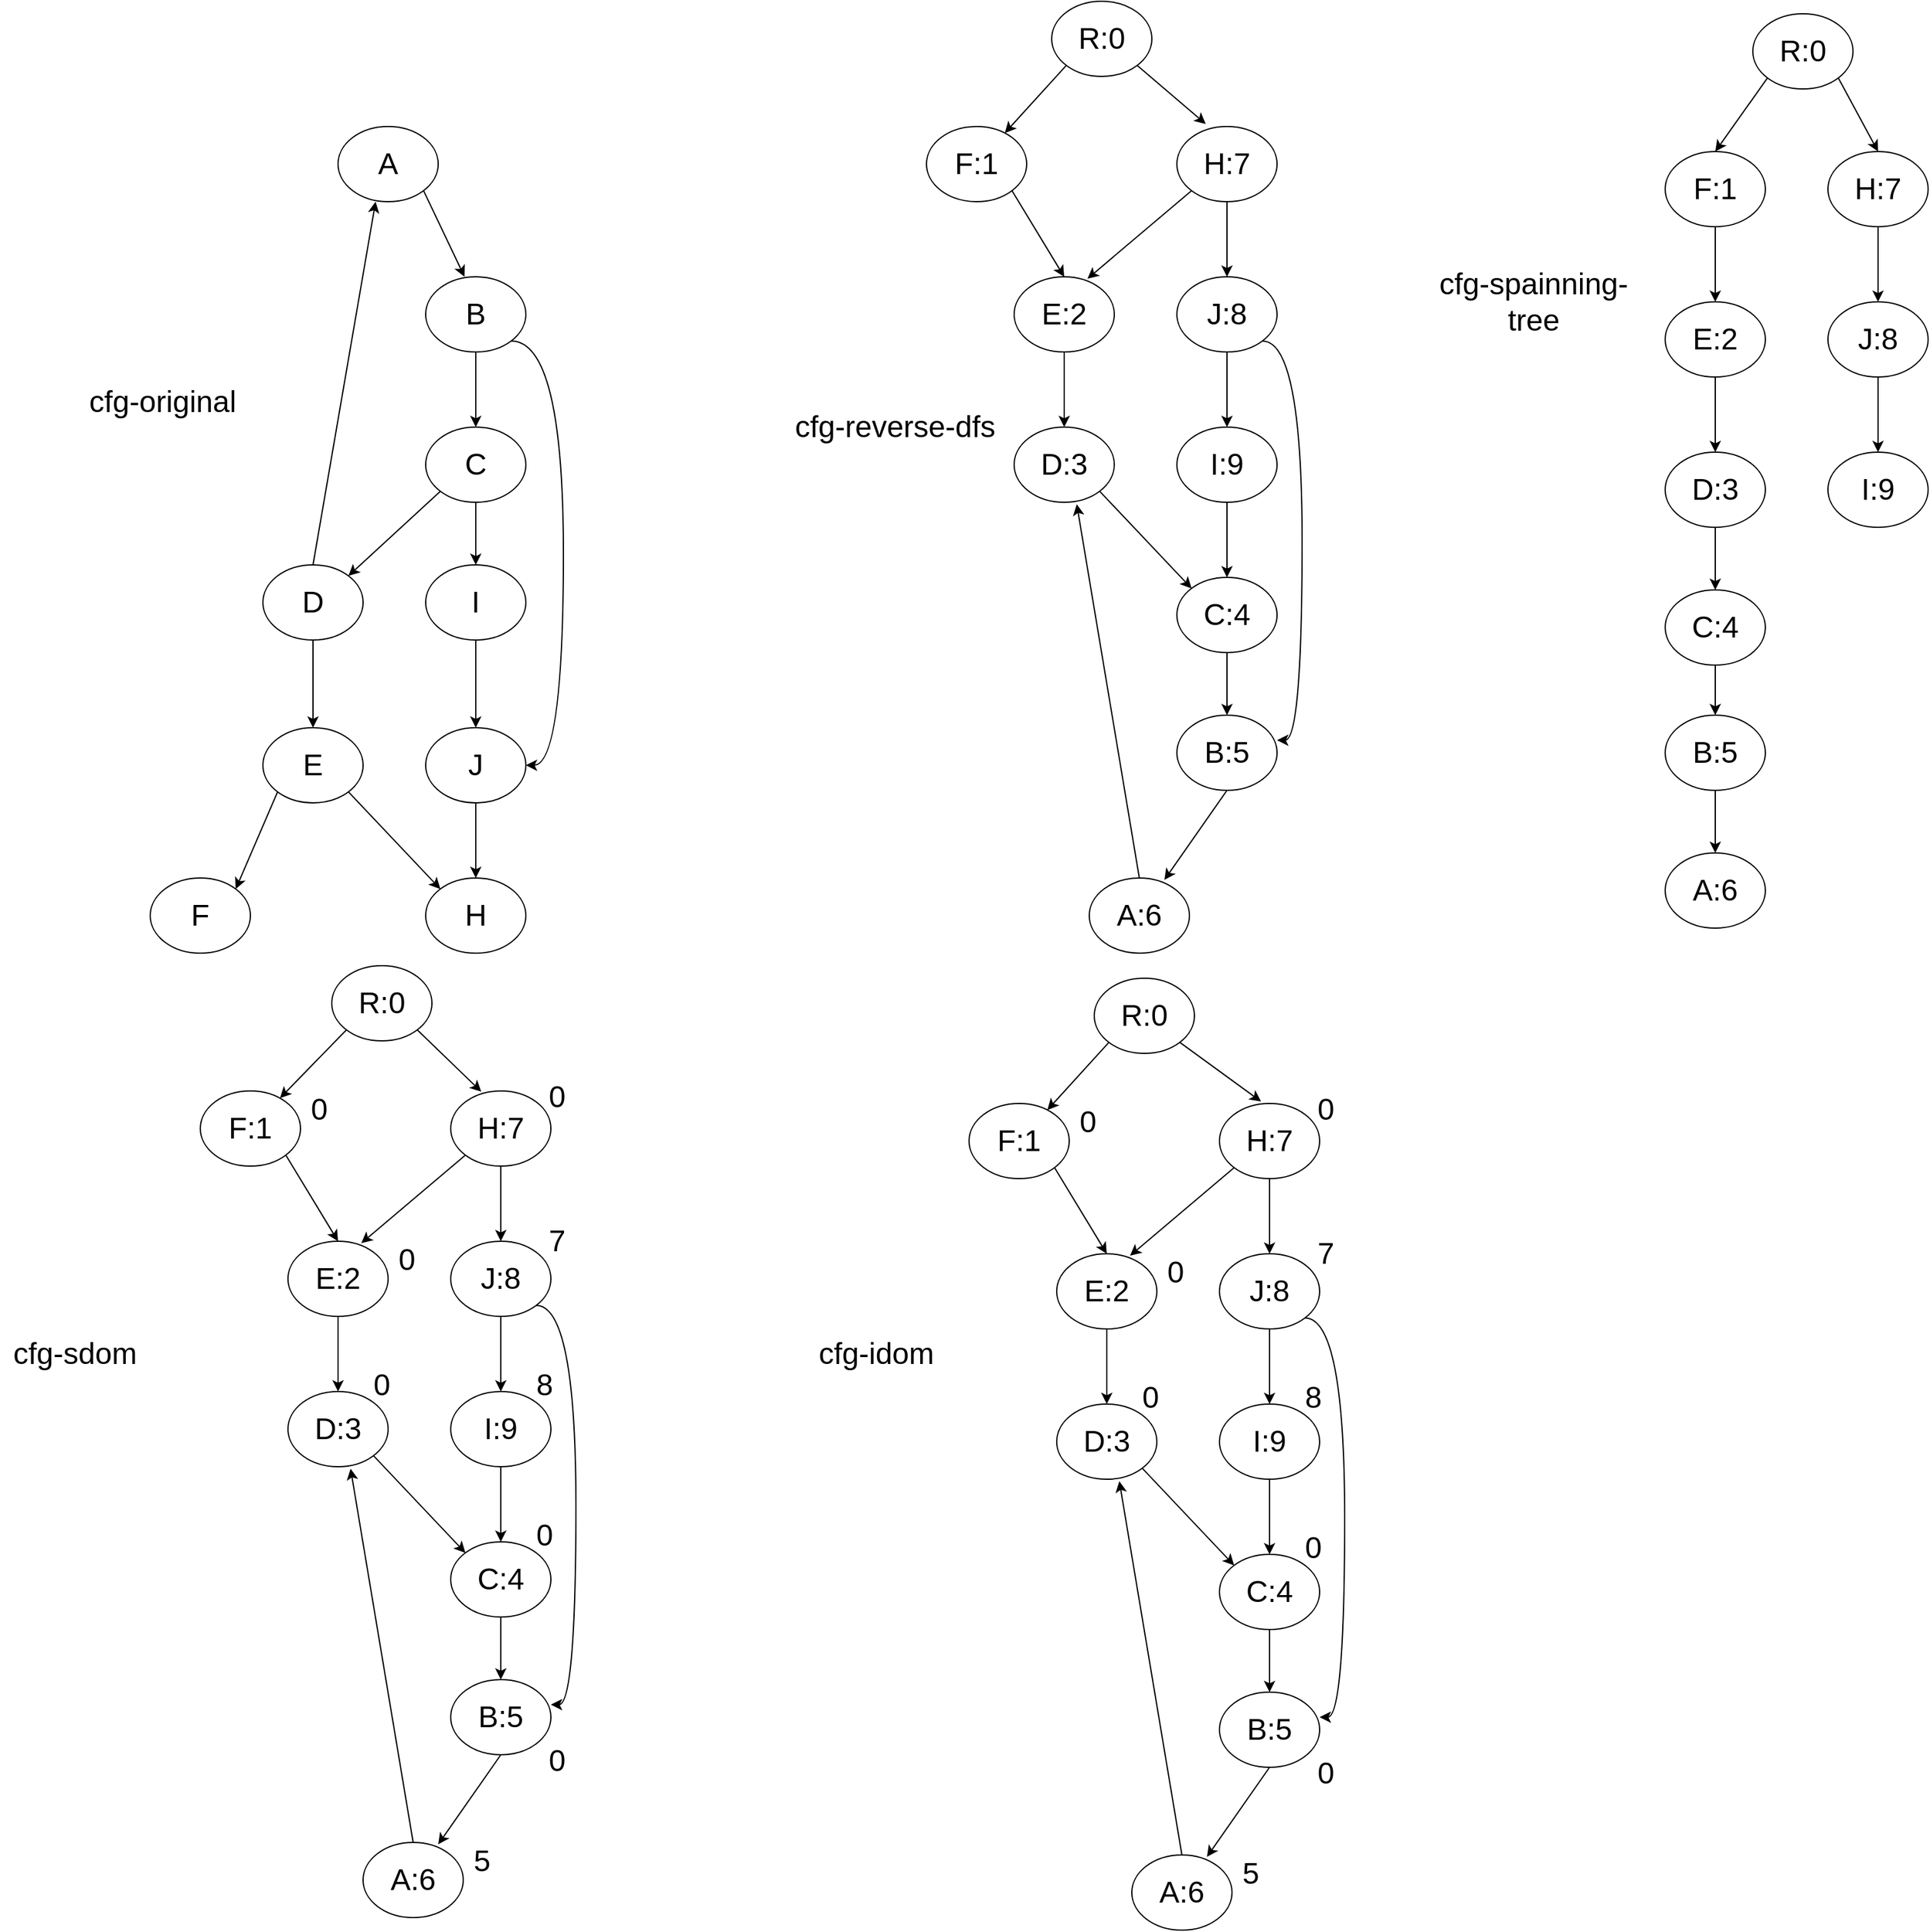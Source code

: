 <mxfile version="22.0.6" type="github">
  <diagram id="C5RBs43oDa-KdzZeNtuy" name="Page-1">
    <mxGraphModel dx="2411" dy="2081" grid="1" gridSize="10" guides="1" tooltips="1" connect="1" arrows="1" fold="1" page="1" pageScale="1" pageWidth="827" pageHeight="1169" math="0" shadow="0">
      <root>
        <mxCell id="WIyWlLk6GJQsqaUBKTNV-0" />
        <mxCell id="WIyWlLk6GJQsqaUBKTNV-1" parent="WIyWlLk6GJQsqaUBKTNV-0" />
        <mxCell id="FH31mO6eBLQgAafDQbDE-0" value="&lt;font style=&quot;font-size: 24px;&quot;&gt;A&lt;/font&gt;" style="ellipse;whiteSpace=wrap;html=1;" parent="WIyWlLk6GJQsqaUBKTNV-1" vertex="1">
          <mxGeometry x="-240" y="90" width="80" height="60" as="geometry" />
        </mxCell>
        <mxCell id="FH31mO6eBLQgAafDQbDE-1" value="&lt;font style=&quot;font-size: 24px;&quot;&gt;F&lt;/font&gt;" style="ellipse;whiteSpace=wrap;html=1;" parent="WIyWlLk6GJQsqaUBKTNV-1" vertex="1">
          <mxGeometry x="-390" y="690" width="80" height="60" as="geometry" />
        </mxCell>
        <mxCell id="FH31mO6eBLQgAafDQbDE-2" value="&lt;font style=&quot;font-size: 24px;&quot;&gt;H&lt;/font&gt;" style="ellipse;whiteSpace=wrap;html=1;" parent="WIyWlLk6GJQsqaUBKTNV-1" vertex="1">
          <mxGeometry x="-170" y="690" width="80" height="60" as="geometry" />
        </mxCell>
        <mxCell id="FH31mO6eBLQgAafDQbDE-15" value="" style="edgeStyle=none;rounded=0;orthogonalLoop=1;jettySize=auto;html=1;" parent="WIyWlLk6GJQsqaUBKTNV-1" source="FH31mO6eBLQgAafDQbDE-4" target="FH31mO6eBLQgAafDQbDE-2" edge="1">
          <mxGeometry relative="1" as="geometry" />
        </mxCell>
        <mxCell id="FH31mO6eBLQgAafDQbDE-4" value="&lt;font style=&quot;font-size: 24px;&quot;&gt;J&lt;/font&gt;" style="ellipse;whiteSpace=wrap;html=1;" parent="WIyWlLk6GJQsqaUBKTNV-1" vertex="1">
          <mxGeometry x="-170" y="570" width="80" height="60" as="geometry" />
        </mxCell>
        <mxCell id="FH31mO6eBLQgAafDQbDE-19" style="edgeStyle=none;rounded=0;orthogonalLoop=1;jettySize=auto;html=1;exitX=0;exitY=1;exitDx=0;exitDy=0;entryX=1;entryY=0;entryDx=0;entryDy=0;" parent="WIyWlLk6GJQsqaUBKTNV-1" source="FH31mO6eBLQgAafDQbDE-5" target="FH31mO6eBLQgAafDQbDE-1" edge="1">
          <mxGeometry relative="1" as="geometry" />
        </mxCell>
        <mxCell id="FH31mO6eBLQgAafDQbDE-20" style="edgeStyle=none;rounded=0;orthogonalLoop=1;jettySize=auto;html=1;exitX=1;exitY=1;exitDx=0;exitDy=0;entryX=0;entryY=0;entryDx=0;entryDy=0;" parent="WIyWlLk6GJQsqaUBKTNV-1" source="FH31mO6eBLQgAafDQbDE-5" target="FH31mO6eBLQgAafDQbDE-2" edge="1">
          <mxGeometry relative="1" as="geometry" />
        </mxCell>
        <mxCell id="FH31mO6eBLQgAafDQbDE-5" value="&lt;font style=&quot;font-size: 24px;&quot;&gt;E&lt;/font&gt;" style="ellipse;whiteSpace=wrap;html=1;" parent="WIyWlLk6GJQsqaUBKTNV-1" vertex="1">
          <mxGeometry x="-300" y="570" width="80" height="60" as="geometry" />
        </mxCell>
        <mxCell id="FH31mO6eBLQgAafDQbDE-14" value="" style="edgeStyle=none;rounded=0;orthogonalLoop=1;jettySize=auto;html=1;" parent="WIyWlLk6GJQsqaUBKTNV-1" source="FH31mO6eBLQgAafDQbDE-6" target="FH31mO6eBLQgAafDQbDE-4" edge="1">
          <mxGeometry relative="1" as="geometry" />
        </mxCell>
        <mxCell id="FH31mO6eBLQgAafDQbDE-6" value="&lt;font style=&quot;font-size: 24px;&quot;&gt;I&lt;/font&gt;" style="ellipse;whiteSpace=wrap;html=1;" parent="WIyWlLk6GJQsqaUBKTNV-1" vertex="1">
          <mxGeometry x="-170" y="440" width="80" height="60" as="geometry" />
        </mxCell>
        <mxCell id="FH31mO6eBLQgAafDQbDE-17" value="" style="edgeStyle=none;rounded=0;orthogonalLoop=1;jettySize=auto;html=1;" parent="WIyWlLk6GJQsqaUBKTNV-1" source="FH31mO6eBLQgAafDQbDE-7" target="FH31mO6eBLQgAafDQbDE-5" edge="1">
          <mxGeometry relative="1" as="geometry" />
        </mxCell>
        <mxCell id="FH31mO6eBLQgAafDQbDE-7" value="&lt;span style=&quot;font-size: 24px;&quot;&gt;D&lt;/span&gt;" style="ellipse;whiteSpace=wrap;html=1;" parent="WIyWlLk6GJQsqaUBKTNV-1" vertex="1">
          <mxGeometry x="-300" y="440" width="80" height="60" as="geometry" />
        </mxCell>
        <mxCell id="FH31mO6eBLQgAafDQbDE-13" value="" style="edgeStyle=none;rounded=0;orthogonalLoop=1;jettySize=auto;html=1;" parent="WIyWlLk6GJQsqaUBKTNV-1" source="FH31mO6eBLQgAafDQbDE-8" target="FH31mO6eBLQgAafDQbDE-6" edge="1">
          <mxGeometry relative="1" as="geometry" />
        </mxCell>
        <mxCell id="FH31mO6eBLQgAafDQbDE-16" style="edgeStyle=none;rounded=0;orthogonalLoop=1;jettySize=auto;html=1;exitX=0;exitY=1;exitDx=0;exitDy=0;entryX=1;entryY=0;entryDx=0;entryDy=0;" parent="WIyWlLk6GJQsqaUBKTNV-1" source="FH31mO6eBLQgAafDQbDE-8" target="FH31mO6eBLQgAafDQbDE-7" edge="1">
          <mxGeometry relative="1" as="geometry" />
        </mxCell>
        <mxCell id="FH31mO6eBLQgAafDQbDE-8" value="&lt;font style=&quot;font-size: 24px;&quot;&gt;C&lt;/font&gt;" style="ellipse;whiteSpace=wrap;html=1;" parent="WIyWlLk6GJQsqaUBKTNV-1" vertex="1">
          <mxGeometry x="-170" y="330" width="80" height="60" as="geometry" />
        </mxCell>
        <mxCell id="FH31mO6eBLQgAafDQbDE-12" value="" style="edgeStyle=none;rounded=0;orthogonalLoop=1;jettySize=auto;html=1;strokeWidth=1;" parent="WIyWlLk6GJQsqaUBKTNV-1" source="FH31mO6eBLQgAafDQbDE-9" target="FH31mO6eBLQgAafDQbDE-8" edge="1">
          <mxGeometry relative="1" as="geometry" />
        </mxCell>
        <mxCell id="FH31mO6eBLQgAafDQbDE-22" style="edgeStyle=orthogonalEdgeStyle;rounded=0;orthogonalLoop=1;jettySize=auto;html=1;exitX=1;exitY=1;exitDx=0;exitDy=0;entryX=1;entryY=0.5;entryDx=0;entryDy=0;curved=1;" parent="WIyWlLk6GJQsqaUBKTNV-1" source="FH31mO6eBLQgAafDQbDE-9" target="FH31mO6eBLQgAafDQbDE-4" edge="1">
          <mxGeometry relative="1" as="geometry">
            <Array as="points">
              <mxPoint x="-60" y="261" />
              <mxPoint x="-60" y="600" />
            </Array>
          </mxGeometry>
        </mxCell>
        <mxCell id="FH31mO6eBLQgAafDQbDE-9" value="&lt;font style=&quot;font-size: 24px;&quot;&gt;B&lt;/font&gt;" style="ellipse;whiteSpace=wrap;html=1;" parent="WIyWlLk6GJQsqaUBKTNV-1" vertex="1">
          <mxGeometry x="-170" y="210" width="80" height="60" as="geometry" />
        </mxCell>
        <mxCell id="FH31mO6eBLQgAafDQbDE-10" style="rounded=0;orthogonalLoop=1;jettySize=auto;html=1;exitX=1;exitY=1;exitDx=0;exitDy=0;entryX=0.388;entryY=0;entryDx=0;entryDy=0;entryPerimeter=0;strokeWidth=1;" parent="WIyWlLk6GJQsqaUBKTNV-1" source="FH31mO6eBLQgAafDQbDE-0" target="FH31mO6eBLQgAafDQbDE-9" edge="1">
          <mxGeometry relative="1" as="geometry" />
        </mxCell>
        <mxCell id="FH31mO6eBLQgAafDQbDE-21" style="edgeStyle=none;rounded=0;orthogonalLoop=1;jettySize=auto;html=1;exitX=0.5;exitY=0;exitDx=0;exitDy=0;" parent="WIyWlLk6GJQsqaUBKTNV-1" source="FH31mO6eBLQgAafDQbDE-7" edge="1">
          <mxGeometry relative="1" as="geometry">
            <mxPoint x="-210" y="150" as="targetPoint" />
          </mxGeometry>
        </mxCell>
        <mxCell id="XPVyzWUNVq0SXv1FqGJs-2" style="rounded=0;orthogonalLoop=1;jettySize=auto;html=1;exitX=1;exitY=1;exitDx=0;exitDy=0;entryX=0.5;entryY=0;entryDx=0;entryDy=0;" edge="1" parent="WIyWlLk6GJQsqaUBKTNV-1" source="inxREU9D-EE_zdSJ4KNt-0" target="inxREU9D-EE_zdSJ4KNt-2">
          <mxGeometry relative="1" as="geometry" />
        </mxCell>
        <mxCell id="inxREU9D-EE_zdSJ4KNt-0" value="&lt;font style=&quot;font-size: 24px;&quot;&gt;F:1&lt;/font&gt;" style="ellipse;whiteSpace=wrap;html=1;" parent="WIyWlLk6GJQsqaUBKTNV-1" vertex="1">
          <mxGeometry x="230" y="90" width="80" height="60" as="geometry" />
        </mxCell>
        <mxCell id="XPVyzWUNVq0SXv1FqGJs-5" value="" style="edgeStyle=none;rounded=0;orthogonalLoop=1;jettySize=auto;html=1;" edge="1" parent="WIyWlLk6GJQsqaUBKTNV-1" source="inxREU9D-EE_zdSJ4KNt-1" target="inxREU9D-EE_zdSJ4KNt-3">
          <mxGeometry relative="1" as="geometry" />
        </mxCell>
        <mxCell id="inxREU9D-EE_zdSJ4KNt-1" value="&lt;font style=&quot;font-size: 24px;&quot;&gt;H:7&lt;/font&gt;" style="ellipse;whiteSpace=wrap;html=1;" parent="WIyWlLk6GJQsqaUBKTNV-1" vertex="1">
          <mxGeometry x="430" y="90" width="80" height="60" as="geometry" />
        </mxCell>
        <mxCell id="XPVyzWUNVq0SXv1FqGJs-12" style="edgeStyle=none;rounded=0;orthogonalLoop=1;jettySize=auto;html=1;exitX=0.5;exitY=1;exitDx=0;exitDy=0;entryX=0.5;entryY=0;entryDx=0;entryDy=0;" edge="1" parent="WIyWlLk6GJQsqaUBKTNV-1" source="inxREU9D-EE_zdSJ4KNt-2" target="inxREU9D-EE_zdSJ4KNt-4">
          <mxGeometry relative="1" as="geometry" />
        </mxCell>
        <mxCell id="inxREU9D-EE_zdSJ4KNt-2" value="&lt;font style=&quot;font-size: 24px;&quot;&gt;E:2&lt;/font&gt;" style="ellipse;whiteSpace=wrap;html=1;" parent="WIyWlLk6GJQsqaUBKTNV-1" vertex="1">
          <mxGeometry x="300" y="210" width="80" height="60" as="geometry" />
        </mxCell>
        <mxCell id="XPVyzWUNVq0SXv1FqGJs-6" value="" style="edgeStyle=none;rounded=0;orthogonalLoop=1;jettySize=auto;html=1;" edge="1" parent="WIyWlLk6GJQsqaUBKTNV-1" source="inxREU9D-EE_zdSJ4KNt-3" target="inxREU9D-EE_zdSJ4KNt-5">
          <mxGeometry relative="1" as="geometry" />
        </mxCell>
        <mxCell id="inxREU9D-EE_zdSJ4KNt-3" value="&lt;font style=&quot;font-size: 24px;&quot;&gt;J:8&lt;/font&gt;" style="ellipse;whiteSpace=wrap;html=1;" parent="WIyWlLk6GJQsqaUBKTNV-1" vertex="1">
          <mxGeometry x="430" y="210" width="80" height="60" as="geometry" />
        </mxCell>
        <mxCell id="XPVyzWUNVq0SXv1FqGJs-13" style="edgeStyle=none;rounded=0;orthogonalLoop=1;jettySize=auto;html=1;exitX=1;exitY=1;exitDx=0;exitDy=0;entryX=0;entryY=0;entryDx=0;entryDy=0;" edge="1" parent="WIyWlLk6GJQsqaUBKTNV-1" source="inxREU9D-EE_zdSJ4KNt-4" target="inxREU9D-EE_zdSJ4KNt-6">
          <mxGeometry relative="1" as="geometry" />
        </mxCell>
        <mxCell id="inxREU9D-EE_zdSJ4KNt-4" value="&lt;span style=&quot;font-size: 24px;&quot;&gt;D:3&lt;/span&gt;" style="ellipse;whiteSpace=wrap;html=1;" parent="WIyWlLk6GJQsqaUBKTNV-1" vertex="1">
          <mxGeometry x="300" y="330" width="80" height="60" as="geometry" />
        </mxCell>
        <mxCell id="XPVyzWUNVq0SXv1FqGJs-7" value="" style="edgeStyle=none;rounded=0;orthogonalLoop=1;jettySize=auto;html=1;" edge="1" parent="WIyWlLk6GJQsqaUBKTNV-1" source="inxREU9D-EE_zdSJ4KNt-5" target="inxREU9D-EE_zdSJ4KNt-6">
          <mxGeometry relative="1" as="geometry" />
        </mxCell>
        <mxCell id="inxREU9D-EE_zdSJ4KNt-5" value="&lt;font style=&quot;font-size: 24px;&quot;&gt;I:9&lt;/font&gt;" style="ellipse;whiteSpace=wrap;html=1;" parent="WIyWlLk6GJQsqaUBKTNV-1" vertex="1">
          <mxGeometry x="430" y="330" width="80" height="60" as="geometry" />
        </mxCell>
        <mxCell id="XPVyzWUNVq0SXv1FqGJs-8" value="" style="edgeStyle=none;rounded=0;orthogonalLoop=1;jettySize=auto;html=1;" edge="1" parent="WIyWlLk6GJQsqaUBKTNV-1" source="inxREU9D-EE_zdSJ4KNt-6" target="XPVyzWUNVq0SXv1FqGJs-0">
          <mxGeometry relative="1" as="geometry" />
        </mxCell>
        <mxCell id="inxREU9D-EE_zdSJ4KNt-6" value="&lt;font style=&quot;font-size: 24px;&quot;&gt;C:4&lt;/font&gt;" style="ellipse;whiteSpace=wrap;html=1;" parent="WIyWlLk6GJQsqaUBKTNV-1" vertex="1">
          <mxGeometry x="430" y="450" width="80" height="60" as="geometry" />
        </mxCell>
        <mxCell id="XPVyzWUNVq0SXv1FqGJs-0" value="&lt;font style=&quot;font-size: 24px;&quot;&gt;B:5&lt;/font&gt;" style="ellipse;whiteSpace=wrap;html=1;" vertex="1" parent="WIyWlLk6GJQsqaUBKTNV-1">
          <mxGeometry x="430" y="560" width="80" height="60" as="geometry" />
        </mxCell>
        <mxCell id="XPVyzWUNVq0SXv1FqGJs-1" value="&lt;font style=&quot;font-size: 24px;&quot;&gt;A:6&lt;/font&gt;" style="ellipse;whiteSpace=wrap;html=1;" vertex="1" parent="WIyWlLk6GJQsqaUBKTNV-1">
          <mxGeometry x="360" y="690" width="80" height="60" as="geometry" />
        </mxCell>
        <mxCell id="XPVyzWUNVq0SXv1FqGJs-4" style="edgeStyle=none;rounded=0;orthogonalLoop=1;jettySize=auto;html=1;exitX=0;exitY=1;exitDx=0;exitDy=0;entryX=0.732;entryY=0.026;entryDx=0;entryDy=0;entryPerimeter=0;" edge="1" parent="WIyWlLk6GJQsqaUBKTNV-1" source="inxREU9D-EE_zdSJ4KNt-1" target="inxREU9D-EE_zdSJ4KNt-2">
          <mxGeometry relative="1" as="geometry" />
        </mxCell>
        <mxCell id="XPVyzWUNVq0SXv1FqGJs-9" style="edgeStyle=none;rounded=0;orthogonalLoop=1;jettySize=auto;html=1;exitX=0.5;exitY=1;exitDx=0;exitDy=0;entryX=0.75;entryY=0.026;entryDx=0;entryDy=0;entryPerimeter=0;" edge="1" parent="WIyWlLk6GJQsqaUBKTNV-1" source="XPVyzWUNVq0SXv1FqGJs-0" target="XPVyzWUNVq0SXv1FqGJs-1">
          <mxGeometry relative="1" as="geometry" />
        </mxCell>
        <mxCell id="XPVyzWUNVq0SXv1FqGJs-11" style="edgeStyle=none;rounded=0;orthogonalLoop=1;jettySize=auto;html=1;exitX=0.5;exitY=0;exitDx=0;exitDy=0;entryX=0.625;entryY=1.026;entryDx=0;entryDy=0;entryPerimeter=0;" edge="1" parent="WIyWlLk6GJQsqaUBKTNV-1" source="XPVyzWUNVq0SXv1FqGJs-1" target="inxREU9D-EE_zdSJ4KNt-4">
          <mxGeometry relative="1" as="geometry" />
        </mxCell>
        <mxCell id="XPVyzWUNVq0SXv1FqGJs-15" style="edgeStyle=orthogonalEdgeStyle;curved=1;rounded=0;orthogonalLoop=1;jettySize=auto;html=1;exitX=1;exitY=1;exitDx=0;exitDy=0;entryX=1;entryY=0.333;entryDx=0;entryDy=0;entryPerimeter=0;" edge="1" parent="WIyWlLk6GJQsqaUBKTNV-1" source="inxREU9D-EE_zdSJ4KNt-3" target="XPVyzWUNVq0SXv1FqGJs-0">
          <mxGeometry relative="1" as="geometry">
            <Array as="points">
              <mxPoint x="530" y="261" />
              <mxPoint x="530" y="580" />
            </Array>
          </mxGeometry>
        </mxCell>
        <mxCell id="XPVyzWUNVq0SXv1FqGJs-16" style="rounded=0;orthogonalLoop=1;jettySize=auto;html=1;exitX=1;exitY=1;exitDx=0;exitDy=0;entryX=0.5;entryY=0;entryDx=0;entryDy=0;" edge="1" parent="WIyWlLk6GJQsqaUBKTNV-1" source="XPVyzWUNVq0SXv1FqGJs-17" target="XPVyzWUNVq0SXv1FqGJs-21">
          <mxGeometry relative="1" as="geometry" />
        </mxCell>
        <mxCell id="XPVyzWUNVq0SXv1FqGJs-17" value="&lt;font style=&quot;font-size: 24px;&quot;&gt;F:1&lt;/font&gt;" style="ellipse;whiteSpace=wrap;html=1;" vertex="1" parent="WIyWlLk6GJQsqaUBKTNV-1">
          <mxGeometry x="-350" y="860" width="80" height="60" as="geometry" />
        </mxCell>
        <mxCell id="XPVyzWUNVq0SXv1FqGJs-18" value="" style="edgeStyle=none;rounded=0;orthogonalLoop=1;jettySize=auto;html=1;" edge="1" parent="WIyWlLk6GJQsqaUBKTNV-1" source="XPVyzWUNVq0SXv1FqGJs-19" target="XPVyzWUNVq0SXv1FqGJs-23">
          <mxGeometry relative="1" as="geometry" />
        </mxCell>
        <mxCell id="XPVyzWUNVq0SXv1FqGJs-19" value="&lt;font style=&quot;font-size: 24px;&quot;&gt;H:7&lt;/font&gt;" style="ellipse;whiteSpace=wrap;html=1;" vertex="1" parent="WIyWlLk6GJQsqaUBKTNV-1">
          <mxGeometry x="-150" y="860" width="80" height="60" as="geometry" />
        </mxCell>
        <mxCell id="XPVyzWUNVq0SXv1FqGJs-20" style="edgeStyle=none;rounded=0;orthogonalLoop=1;jettySize=auto;html=1;exitX=0.5;exitY=1;exitDx=0;exitDy=0;entryX=0.5;entryY=0;entryDx=0;entryDy=0;" edge="1" parent="WIyWlLk6GJQsqaUBKTNV-1" source="XPVyzWUNVq0SXv1FqGJs-21" target="XPVyzWUNVq0SXv1FqGJs-25">
          <mxGeometry relative="1" as="geometry" />
        </mxCell>
        <mxCell id="XPVyzWUNVq0SXv1FqGJs-21" value="&lt;font style=&quot;font-size: 24px;&quot;&gt;E:2&lt;/font&gt;" style="ellipse;whiteSpace=wrap;html=1;" vertex="1" parent="WIyWlLk6GJQsqaUBKTNV-1">
          <mxGeometry x="-280" y="980" width="80" height="60" as="geometry" />
        </mxCell>
        <mxCell id="XPVyzWUNVq0SXv1FqGJs-22" value="" style="edgeStyle=none;rounded=0;orthogonalLoop=1;jettySize=auto;html=1;" edge="1" parent="WIyWlLk6GJQsqaUBKTNV-1" source="XPVyzWUNVq0SXv1FqGJs-23" target="XPVyzWUNVq0SXv1FqGJs-27">
          <mxGeometry relative="1" as="geometry" />
        </mxCell>
        <mxCell id="XPVyzWUNVq0SXv1FqGJs-23" value="&lt;font style=&quot;font-size: 24px;&quot;&gt;J:8&lt;/font&gt;" style="ellipse;whiteSpace=wrap;html=1;" vertex="1" parent="WIyWlLk6GJQsqaUBKTNV-1">
          <mxGeometry x="-150" y="980" width="80" height="60" as="geometry" />
        </mxCell>
        <mxCell id="XPVyzWUNVq0SXv1FqGJs-24" style="edgeStyle=none;rounded=0;orthogonalLoop=1;jettySize=auto;html=1;exitX=1;exitY=1;exitDx=0;exitDy=0;entryX=0;entryY=0;entryDx=0;entryDy=0;" edge="1" parent="WIyWlLk6GJQsqaUBKTNV-1" source="XPVyzWUNVq0SXv1FqGJs-25" target="XPVyzWUNVq0SXv1FqGJs-29">
          <mxGeometry relative="1" as="geometry" />
        </mxCell>
        <mxCell id="XPVyzWUNVq0SXv1FqGJs-25" value="&lt;span style=&quot;font-size: 24px;&quot;&gt;D:3&lt;/span&gt;" style="ellipse;whiteSpace=wrap;html=1;" vertex="1" parent="WIyWlLk6GJQsqaUBKTNV-1">
          <mxGeometry x="-280" y="1100" width="80" height="60" as="geometry" />
        </mxCell>
        <mxCell id="XPVyzWUNVq0SXv1FqGJs-26" value="" style="edgeStyle=none;rounded=0;orthogonalLoop=1;jettySize=auto;html=1;" edge="1" parent="WIyWlLk6GJQsqaUBKTNV-1" source="XPVyzWUNVq0SXv1FqGJs-27" target="XPVyzWUNVq0SXv1FqGJs-29">
          <mxGeometry relative="1" as="geometry" />
        </mxCell>
        <mxCell id="XPVyzWUNVq0SXv1FqGJs-27" value="&lt;font style=&quot;font-size: 24px;&quot;&gt;I:9&lt;/font&gt;" style="ellipse;whiteSpace=wrap;html=1;" vertex="1" parent="WIyWlLk6GJQsqaUBKTNV-1">
          <mxGeometry x="-150" y="1100" width="80" height="60" as="geometry" />
        </mxCell>
        <mxCell id="XPVyzWUNVq0SXv1FqGJs-28" value="" style="edgeStyle=none;rounded=0;orthogonalLoop=1;jettySize=auto;html=1;" edge="1" parent="WIyWlLk6GJQsqaUBKTNV-1" source="XPVyzWUNVq0SXv1FqGJs-29" target="XPVyzWUNVq0SXv1FqGJs-30">
          <mxGeometry relative="1" as="geometry" />
        </mxCell>
        <mxCell id="XPVyzWUNVq0SXv1FqGJs-29" value="&lt;font style=&quot;font-size: 24px;&quot;&gt;C:4&lt;/font&gt;" style="ellipse;whiteSpace=wrap;html=1;" vertex="1" parent="WIyWlLk6GJQsqaUBKTNV-1">
          <mxGeometry x="-150" y="1220" width="80" height="60" as="geometry" />
        </mxCell>
        <mxCell id="XPVyzWUNVq0SXv1FqGJs-30" value="&lt;font style=&quot;font-size: 24px;&quot;&gt;B:5&lt;/font&gt;" style="ellipse;whiteSpace=wrap;html=1;" vertex="1" parent="WIyWlLk6GJQsqaUBKTNV-1">
          <mxGeometry x="-150" y="1330" width="80" height="60" as="geometry" />
        </mxCell>
        <mxCell id="XPVyzWUNVq0SXv1FqGJs-31" value="&lt;font style=&quot;font-size: 24px;&quot;&gt;A:6&lt;/font&gt;" style="ellipse;whiteSpace=wrap;html=1;" vertex="1" parent="WIyWlLk6GJQsqaUBKTNV-1">
          <mxGeometry x="-220" y="1460" width="80" height="60" as="geometry" />
        </mxCell>
        <mxCell id="XPVyzWUNVq0SXv1FqGJs-32" style="edgeStyle=none;rounded=0;orthogonalLoop=1;jettySize=auto;html=1;exitX=0;exitY=1;exitDx=0;exitDy=0;entryX=0.732;entryY=0.026;entryDx=0;entryDy=0;entryPerimeter=0;" edge="1" parent="WIyWlLk6GJQsqaUBKTNV-1" source="XPVyzWUNVq0SXv1FqGJs-19" target="XPVyzWUNVq0SXv1FqGJs-21">
          <mxGeometry relative="1" as="geometry" />
        </mxCell>
        <mxCell id="XPVyzWUNVq0SXv1FqGJs-33" style="edgeStyle=none;rounded=0;orthogonalLoop=1;jettySize=auto;html=1;exitX=0.5;exitY=1;exitDx=0;exitDy=0;entryX=0.75;entryY=0.026;entryDx=0;entryDy=0;entryPerimeter=0;" edge="1" parent="WIyWlLk6GJQsqaUBKTNV-1" source="XPVyzWUNVq0SXv1FqGJs-30" target="XPVyzWUNVq0SXv1FqGJs-31">
          <mxGeometry relative="1" as="geometry" />
        </mxCell>
        <mxCell id="XPVyzWUNVq0SXv1FqGJs-34" style="edgeStyle=none;rounded=0;orthogonalLoop=1;jettySize=auto;html=1;exitX=0.5;exitY=0;exitDx=0;exitDy=0;entryX=0.625;entryY=1.026;entryDx=0;entryDy=0;entryPerimeter=0;" edge="1" parent="WIyWlLk6GJQsqaUBKTNV-1" source="XPVyzWUNVq0SXv1FqGJs-31" target="XPVyzWUNVq0SXv1FqGJs-25">
          <mxGeometry relative="1" as="geometry" />
        </mxCell>
        <mxCell id="XPVyzWUNVq0SXv1FqGJs-35" style="edgeStyle=orthogonalEdgeStyle;curved=1;rounded=0;orthogonalLoop=1;jettySize=auto;html=1;exitX=1;exitY=1;exitDx=0;exitDy=0;entryX=1;entryY=0.333;entryDx=0;entryDy=0;entryPerimeter=0;" edge="1" parent="WIyWlLk6GJQsqaUBKTNV-1" source="XPVyzWUNVq0SXv1FqGJs-23" target="XPVyzWUNVq0SXv1FqGJs-30">
          <mxGeometry relative="1" as="geometry">
            <Array as="points">
              <mxPoint x="-50" y="1031" />
              <mxPoint x="-50" y="1350" />
            </Array>
          </mxGeometry>
        </mxCell>
        <mxCell id="XPVyzWUNVq0SXv1FqGJs-36" value="&lt;font style=&quot;font-size: 24px;&quot;&gt;cfg-sdom&lt;/font&gt;" style="rounded=1;whiteSpace=wrap;html=1;strokeColor=none;fillColor=none;" vertex="1" parent="WIyWlLk6GJQsqaUBKTNV-1">
          <mxGeometry x="-510" y="1040" width="120" height="60" as="geometry" />
        </mxCell>
        <mxCell id="XPVyzWUNVq0SXv1FqGJs-37" value="&lt;font style=&quot;font-size: 24px;&quot;&gt;8&lt;/font&gt;" style="rounded=0;whiteSpace=wrap;html=1;fillColor=none;strokeColor=none;" vertex="1" parent="WIyWlLk6GJQsqaUBKTNV-1">
          <mxGeometry x="-90" y="1080" width="30" height="30" as="geometry" />
        </mxCell>
        <mxCell id="XPVyzWUNVq0SXv1FqGJs-38" value="&lt;font style=&quot;font-size: 24px;&quot;&gt;0&lt;/font&gt;" style="rounded=0;whiteSpace=wrap;html=1;fillColor=none;strokeColor=none;" vertex="1" parent="WIyWlLk6GJQsqaUBKTNV-1">
          <mxGeometry x="-80" y="1380" width="30" height="30" as="geometry" />
        </mxCell>
        <mxCell id="XPVyzWUNVq0SXv1FqGJs-39" value="&lt;font style=&quot;font-size: 24px;&quot;&gt;5&lt;/font&gt;" style="rounded=0;whiteSpace=wrap;html=1;fillColor=none;strokeColor=none;" vertex="1" parent="WIyWlLk6GJQsqaUBKTNV-1">
          <mxGeometry x="-140" y="1460" width="30" height="30" as="geometry" />
        </mxCell>
        <mxCell id="XPVyzWUNVq0SXv1FqGJs-40" value="&lt;font style=&quot;font-size: 24px;&quot;&gt;0&lt;/font&gt;" style="rounded=0;whiteSpace=wrap;html=1;fillColor=none;strokeColor=none;" vertex="1" parent="WIyWlLk6GJQsqaUBKTNV-1">
          <mxGeometry x="-200" y="980" width="30" height="30" as="geometry" />
        </mxCell>
        <mxCell id="XPVyzWUNVq0SXv1FqGJs-41" value="&lt;font style=&quot;font-size: 24px;&quot;&gt;7&lt;/font&gt;" style="rounded=0;whiteSpace=wrap;html=1;fillColor=none;strokeColor=none;" vertex="1" parent="WIyWlLk6GJQsqaUBKTNV-1">
          <mxGeometry x="-80" y="965" width="30" height="30" as="geometry" />
        </mxCell>
        <mxCell id="XPVyzWUNVq0SXv1FqGJs-42" value="&lt;font style=&quot;font-size: 24px;&quot;&gt;0&lt;/font&gt;" style="rounded=0;whiteSpace=wrap;html=1;fillColor=none;strokeColor=none;" vertex="1" parent="WIyWlLk6GJQsqaUBKTNV-1">
          <mxGeometry x="-80" y="850" width="30" height="30" as="geometry" />
        </mxCell>
        <mxCell id="XPVyzWUNVq0SXv1FqGJs-43" value="&lt;font style=&quot;font-size: 24px;&quot;&gt;0&lt;/font&gt;" style="rounded=0;whiteSpace=wrap;html=1;fillColor=none;strokeColor=none;" vertex="1" parent="WIyWlLk6GJQsqaUBKTNV-1">
          <mxGeometry x="-90" y="1200" width="30" height="30" as="geometry" />
        </mxCell>
        <mxCell id="XPVyzWUNVq0SXv1FqGJs-44" value="&lt;span style=&quot;font-size: 24px;&quot;&gt;0&lt;/span&gt;" style="rounded=0;whiteSpace=wrap;html=1;fillColor=none;strokeColor=none;" vertex="1" parent="WIyWlLk6GJQsqaUBKTNV-1">
          <mxGeometry x="-270" y="860" width="30" height="30" as="geometry" />
        </mxCell>
        <mxCell id="XPVyzWUNVq0SXv1FqGJs-45" value="&lt;font style=&quot;font-size: 24px;&quot;&gt;0&lt;/font&gt;" style="rounded=0;whiteSpace=wrap;html=1;fillColor=none;strokeColor=none;" vertex="1" parent="WIyWlLk6GJQsqaUBKTNV-1">
          <mxGeometry x="-220" y="1080" width="30" height="30" as="geometry" />
        </mxCell>
        <mxCell id="XPVyzWUNVq0SXv1FqGJs-75" value="&lt;font style=&quot;font-size: 24px;&quot;&gt;cfg-idom&lt;/font&gt;" style="rounded=1;whiteSpace=wrap;html=1;strokeColor=none;fillColor=none;" vertex="1" parent="WIyWlLk6GJQsqaUBKTNV-1">
          <mxGeometry x="130" y="1040" width="120" height="60" as="geometry" />
        </mxCell>
        <mxCell id="XPVyzWUNVq0SXv1FqGJs-76" style="rounded=0;orthogonalLoop=1;jettySize=auto;html=1;exitX=1;exitY=1;exitDx=0;exitDy=0;entryX=0.5;entryY=0;entryDx=0;entryDy=0;" edge="1" parent="WIyWlLk6GJQsqaUBKTNV-1" source="XPVyzWUNVq0SXv1FqGJs-77" target="XPVyzWUNVq0SXv1FqGJs-81">
          <mxGeometry relative="1" as="geometry" />
        </mxCell>
        <mxCell id="XPVyzWUNVq0SXv1FqGJs-77" value="&lt;font style=&quot;font-size: 24px;&quot;&gt;F:1&lt;/font&gt;" style="ellipse;whiteSpace=wrap;html=1;" vertex="1" parent="WIyWlLk6GJQsqaUBKTNV-1">
          <mxGeometry x="264" y="870" width="80" height="60" as="geometry" />
        </mxCell>
        <mxCell id="XPVyzWUNVq0SXv1FqGJs-78" value="" style="edgeStyle=none;rounded=0;orthogonalLoop=1;jettySize=auto;html=1;" edge="1" parent="WIyWlLk6GJQsqaUBKTNV-1" source="XPVyzWUNVq0SXv1FqGJs-79" target="XPVyzWUNVq0SXv1FqGJs-83">
          <mxGeometry relative="1" as="geometry" />
        </mxCell>
        <mxCell id="XPVyzWUNVq0SXv1FqGJs-79" value="&lt;font style=&quot;font-size: 24px;&quot;&gt;H:7&lt;/font&gt;" style="ellipse;whiteSpace=wrap;html=1;" vertex="1" parent="WIyWlLk6GJQsqaUBKTNV-1">
          <mxGeometry x="464" y="870" width="80" height="60" as="geometry" />
        </mxCell>
        <mxCell id="XPVyzWUNVq0SXv1FqGJs-80" style="edgeStyle=none;rounded=0;orthogonalLoop=1;jettySize=auto;html=1;exitX=0.5;exitY=1;exitDx=0;exitDy=0;entryX=0.5;entryY=0;entryDx=0;entryDy=0;" edge="1" parent="WIyWlLk6GJQsqaUBKTNV-1" source="XPVyzWUNVq0SXv1FqGJs-81" target="XPVyzWUNVq0SXv1FqGJs-85">
          <mxGeometry relative="1" as="geometry" />
        </mxCell>
        <mxCell id="XPVyzWUNVq0SXv1FqGJs-81" value="&lt;font style=&quot;font-size: 24px;&quot;&gt;E:2&lt;/font&gt;" style="ellipse;whiteSpace=wrap;html=1;" vertex="1" parent="WIyWlLk6GJQsqaUBKTNV-1">
          <mxGeometry x="334" y="990" width="80" height="60" as="geometry" />
        </mxCell>
        <mxCell id="XPVyzWUNVq0SXv1FqGJs-82" value="" style="edgeStyle=none;rounded=0;orthogonalLoop=1;jettySize=auto;html=1;" edge="1" parent="WIyWlLk6GJQsqaUBKTNV-1" source="XPVyzWUNVq0SXv1FqGJs-83" target="XPVyzWUNVq0SXv1FqGJs-87">
          <mxGeometry relative="1" as="geometry" />
        </mxCell>
        <mxCell id="XPVyzWUNVq0SXv1FqGJs-83" value="&lt;font style=&quot;font-size: 24px;&quot;&gt;J:8&lt;/font&gt;" style="ellipse;whiteSpace=wrap;html=1;" vertex="1" parent="WIyWlLk6GJQsqaUBKTNV-1">
          <mxGeometry x="464" y="990" width="80" height="60" as="geometry" />
        </mxCell>
        <mxCell id="XPVyzWUNVq0SXv1FqGJs-84" style="edgeStyle=none;rounded=0;orthogonalLoop=1;jettySize=auto;html=1;exitX=1;exitY=1;exitDx=0;exitDy=0;entryX=0;entryY=0;entryDx=0;entryDy=0;" edge="1" parent="WIyWlLk6GJQsqaUBKTNV-1" source="XPVyzWUNVq0SXv1FqGJs-85" target="XPVyzWUNVq0SXv1FqGJs-89">
          <mxGeometry relative="1" as="geometry" />
        </mxCell>
        <mxCell id="XPVyzWUNVq0SXv1FqGJs-85" value="&lt;span style=&quot;font-size: 24px;&quot;&gt;D:3&lt;/span&gt;" style="ellipse;whiteSpace=wrap;html=1;" vertex="1" parent="WIyWlLk6GJQsqaUBKTNV-1">
          <mxGeometry x="334" y="1110" width="80" height="60" as="geometry" />
        </mxCell>
        <mxCell id="XPVyzWUNVq0SXv1FqGJs-86" value="" style="edgeStyle=none;rounded=0;orthogonalLoop=1;jettySize=auto;html=1;" edge="1" parent="WIyWlLk6GJQsqaUBKTNV-1" source="XPVyzWUNVq0SXv1FqGJs-87" target="XPVyzWUNVq0SXv1FqGJs-89">
          <mxGeometry relative="1" as="geometry" />
        </mxCell>
        <mxCell id="XPVyzWUNVq0SXv1FqGJs-87" value="&lt;font style=&quot;font-size: 24px;&quot;&gt;I:9&lt;/font&gt;" style="ellipse;whiteSpace=wrap;html=1;" vertex="1" parent="WIyWlLk6GJQsqaUBKTNV-1">
          <mxGeometry x="464" y="1110" width="80" height="60" as="geometry" />
        </mxCell>
        <mxCell id="XPVyzWUNVq0SXv1FqGJs-88" value="" style="edgeStyle=none;rounded=0;orthogonalLoop=1;jettySize=auto;html=1;" edge="1" parent="WIyWlLk6GJQsqaUBKTNV-1" source="XPVyzWUNVq0SXv1FqGJs-89" target="XPVyzWUNVq0SXv1FqGJs-90">
          <mxGeometry relative="1" as="geometry" />
        </mxCell>
        <mxCell id="XPVyzWUNVq0SXv1FqGJs-89" value="&lt;font style=&quot;font-size: 24px;&quot;&gt;C:4&lt;/font&gt;" style="ellipse;whiteSpace=wrap;html=1;" vertex="1" parent="WIyWlLk6GJQsqaUBKTNV-1">
          <mxGeometry x="464" y="1230" width="80" height="60" as="geometry" />
        </mxCell>
        <mxCell id="XPVyzWUNVq0SXv1FqGJs-90" value="&lt;font style=&quot;font-size: 24px;&quot;&gt;B:5&lt;/font&gt;" style="ellipse;whiteSpace=wrap;html=1;" vertex="1" parent="WIyWlLk6GJQsqaUBKTNV-1">
          <mxGeometry x="464" y="1340" width="80" height="60" as="geometry" />
        </mxCell>
        <mxCell id="XPVyzWUNVq0SXv1FqGJs-91" value="&lt;font style=&quot;font-size: 24px;&quot;&gt;A:6&lt;/font&gt;" style="ellipse;whiteSpace=wrap;html=1;" vertex="1" parent="WIyWlLk6GJQsqaUBKTNV-1">
          <mxGeometry x="394" y="1470" width="80" height="60" as="geometry" />
        </mxCell>
        <mxCell id="XPVyzWUNVq0SXv1FqGJs-92" style="edgeStyle=none;rounded=0;orthogonalLoop=1;jettySize=auto;html=1;exitX=0;exitY=1;exitDx=0;exitDy=0;entryX=0.732;entryY=0.026;entryDx=0;entryDy=0;entryPerimeter=0;" edge="1" parent="WIyWlLk6GJQsqaUBKTNV-1" source="XPVyzWUNVq0SXv1FqGJs-79" target="XPVyzWUNVq0SXv1FqGJs-81">
          <mxGeometry relative="1" as="geometry" />
        </mxCell>
        <mxCell id="XPVyzWUNVq0SXv1FqGJs-93" style="edgeStyle=none;rounded=0;orthogonalLoop=1;jettySize=auto;html=1;exitX=0.5;exitY=1;exitDx=0;exitDy=0;entryX=0.75;entryY=0.026;entryDx=0;entryDy=0;entryPerimeter=0;" edge="1" parent="WIyWlLk6GJQsqaUBKTNV-1" source="XPVyzWUNVq0SXv1FqGJs-90" target="XPVyzWUNVq0SXv1FqGJs-91">
          <mxGeometry relative="1" as="geometry" />
        </mxCell>
        <mxCell id="XPVyzWUNVq0SXv1FqGJs-94" style="edgeStyle=none;rounded=0;orthogonalLoop=1;jettySize=auto;html=1;exitX=0.5;exitY=0;exitDx=0;exitDy=0;entryX=0.625;entryY=1.026;entryDx=0;entryDy=0;entryPerimeter=0;" edge="1" parent="WIyWlLk6GJQsqaUBKTNV-1" source="XPVyzWUNVq0SXv1FqGJs-91" target="XPVyzWUNVq0SXv1FqGJs-85">
          <mxGeometry relative="1" as="geometry" />
        </mxCell>
        <mxCell id="XPVyzWUNVq0SXv1FqGJs-95" style="edgeStyle=orthogonalEdgeStyle;curved=1;rounded=0;orthogonalLoop=1;jettySize=auto;html=1;exitX=1;exitY=1;exitDx=0;exitDy=0;entryX=1;entryY=0.333;entryDx=0;entryDy=0;entryPerimeter=0;" edge="1" parent="WIyWlLk6GJQsqaUBKTNV-1" source="XPVyzWUNVq0SXv1FqGJs-83" target="XPVyzWUNVq0SXv1FqGJs-90">
          <mxGeometry relative="1" as="geometry">
            <Array as="points">
              <mxPoint x="564" y="1041" />
              <mxPoint x="564" y="1360" />
            </Array>
          </mxGeometry>
        </mxCell>
        <mxCell id="XPVyzWUNVq0SXv1FqGJs-96" value="&lt;font style=&quot;font-size: 24px;&quot;&gt;8&lt;/font&gt;" style="rounded=0;whiteSpace=wrap;html=1;fillColor=none;strokeColor=none;" vertex="1" parent="WIyWlLk6GJQsqaUBKTNV-1">
          <mxGeometry x="524" y="1090" width="30" height="30" as="geometry" />
        </mxCell>
        <mxCell id="XPVyzWUNVq0SXv1FqGJs-97" value="&lt;font style=&quot;font-size: 24px;&quot;&gt;0&lt;/font&gt;" style="rounded=0;whiteSpace=wrap;html=1;fillColor=none;strokeColor=none;" vertex="1" parent="WIyWlLk6GJQsqaUBKTNV-1">
          <mxGeometry x="534" y="1390" width="30" height="30" as="geometry" />
        </mxCell>
        <mxCell id="XPVyzWUNVq0SXv1FqGJs-98" value="&lt;font style=&quot;font-size: 24px;&quot;&gt;5&lt;/font&gt;" style="rounded=0;whiteSpace=wrap;html=1;fillColor=none;strokeColor=none;" vertex="1" parent="WIyWlLk6GJQsqaUBKTNV-1">
          <mxGeometry x="474" y="1470" width="30" height="30" as="geometry" />
        </mxCell>
        <mxCell id="XPVyzWUNVq0SXv1FqGJs-99" value="&lt;font style=&quot;font-size: 24px;&quot;&gt;0&lt;/font&gt;" style="rounded=0;whiteSpace=wrap;html=1;fillColor=none;strokeColor=none;" vertex="1" parent="WIyWlLk6GJQsqaUBKTNV-1">
          <mxGeometry x="414" y="990" width="30" height="30" as="geometry" />
        </mxCell>
        <mxCell id="XPVyzWUNVq0SXv1FqGJs-100" value="&lt;font style=&quot;font-size: 24px;&quot;&gt;7&lt;/font&gt;" style="rounded=0;whiteSpace=wrap;html=1;fillColor=none;strokeColor=none;" vertex="1" parent="WIyWlLk6GJQsqaUBKTNV-1">
          <mxGeometry x="534" y="975" width="30" height="30" as="geometry" />
        </mxCell>
        <mxCell id="XPVyzWUNVq0SXv1FqGJs-101" value="&lt;font style=&quot;font-size: 24px;&quot;&gt;0&lt;/font&gt;" style="rounded=0;whiteSpace=wrap;html=1;fillColor=none;strokeColor=none;" vertex="1" parent="WIyWlLk6GJQsqaUBKTNV-1">
          <mxGeometry x="534" y="860" width="30" height="30" as="geometry" />
        </mxCell>
        <mxCell id="XPVyzWUNVq0SXv1FqGJs-102" value="&lt;font style=&quot;font-size: 24px;&quot;&gt;0&lt;/font&gt;" style="rounded=0;whiteSpace=wrap;html=1;fillColor=none;strokeColor=none;" vertex="1" parent="WIyWlLk6GJQsqaUBKTNV-1">
          <mxGeometry x="524" y="1210" width="30" height="30" as="geometry" />
        </mxCell>
        <mxCell id="XPVyzWUNVq0SXv1FqGJs-103" value="&lt;font style=&quot;font-size: 24px;&quot;&gt;0&lt;/font&gt;" style="rounded=0;whiteSpace=wrap;html=1;fillColor=none;strokeColor=none;" vertex="1" parent="WIyWlLk6GJQsqaUBKTNV-1">
          <mxGeometry x="344" y="870" width="30" height="30" as="geometry" />
        </mxCell>
        <mxCell id="XPVyzWUNVq0SXv1FqGJs-104" value="&lt;font style=&quot;font-size: 24px;&quot;&gt;0&lt;/font&gt;" style="rounded=0;whiteSpace=wrap;html=1;fillColor=none;strokeColor=none;" vertex="1" parent="WIyWlLk6GJQsqaUBKTNV-1">
          <mxGeometry x="394" y="1090" width="30" height="30" as="geometry" />
        </mxCell>
        <mxCell id="XPVyzWUNVq0SXv1FqGJs-107" style="edgeStyle=none;rounded=0;orthogonalLoop=1;jettySize=auto;html=1;exitX=0;exitY=1;exitDx=0;exitDy=0;" edge="1" parent="WIyWlLk6GJQsqaUBKTNV-1" source="XPVyzWUNVq0SXv1FqGJs-105" target="inxREU9D-EE_zdSJ4KNt-0">
          <mxGeometry relative="1" as="geometry" />
        </mxCell>
        <mxCell id="XPVyzWUNVq0SXv1FqGJs-105" value="&lt;font style=&quot;font-size: 24px;&quot;&gt;R:0&lt;/font&gt;" style="ellipse;whiteSpace=wrap;html=1;" vertex="1" parent="WIyWlLk6GJQsqaUBKTNV-1">
          <mxGeometry x="330" y="-10" width="80" height="60" as="geometry" />
        </mxCell>
        <mxCell id="XPVyzWUNVq0SXv1FqGJs-108" style="edgeStyle=none;rounded=0;orthogonalLoop=1;jettySize=auto;html=1;exitX=1;exitY=1;exitDx=0;exitDy=0;entryX=0.288;entryY=-0.033;entryDx=0;entryDy=0;entryPerimeter=0;" edge="1" parent="WIyWlLk6GJQsqaUBKTNV-1" source="XPVyzWUNVq0SXv1FqGJs-105" target="inxREU9D-EE_zdSJ4KNt-1">
          <mxGeometry relative="1" as="geometry" />
        </mxCell>
        <mxCell id="XPVyzWUNVq0SXv1FqGJs-111" style="edgeStyle=none;rounded=0;orthogonalLoop=1;jettySize=auto;html=1;exitX=0;exitY=1;exitDx=0;exitDy=0;" edge="1" parent="WIyWlLk6GJQsqaUBKTNV-1" source="XPVyzWUNVq0SXv1FqGJs-110" target="XPVyzWUNVq0SXv1FqGJs-17">
          <mxGeometry relative="1" as="geometry" />
        </mxCell>
        <mxCell id="XPVyzWUNVq0SXv1FqGJs-110" value="&lt;font style=&quot;font-size: 24px;&quot;&gt;R:0&lt;/font&gt;" style="ellipse;whiteSpace=wrap;html=1;" vertex="1" parent="WIyWlLk6GJQsqaUBKTNV-1">
          <mxGeometry x="-245" y="760" width="80" height="60" as="geometry" />
        </mxCell>
        <mxCell id="XPVyzWUNVq0SXv1FqGJs-112" style="edgeStyle=none;rounded=0;orthogonalLoop=1;jettySize=auto;html=1;exitX=1;exitY=1;exitDx=0;exitDy=0;entryX=0.305;entryY=0.01;entryDx=0;entryDy=0;entryPerimeter=0;" edge="1" parent="WIyWlLk6GJQsqaUBKTNV-1" source="XPVyzWUNVq0SXv1FqGJs-110" target="XPVyzWUNVq0SXv1FqGJs-19">
          <mxGeometry relative="1" as="geometry" />
        </mxCell>
        <mxCell id="XPVyzWUNVq0SXv1FqGJs-114" style="edgeStyle=none;rounded=0;orthogonalLoop=1;jettySize=auto;html=1;exitX=0;exitY=1;exitDx=0;exitDy=0;" edge="1" parent="WIyWlLk6GJQsqaUBKTNV-1" source="XPVyzWUNVq0SXv1FqGJs-113" target="XPVyzWUNVq0SXv1FqGJs-77">
          <mxGeometry relative="1" as="geometry" />
        </mxCell>
        <mxCell id="XPVyzWUNVq0SXv1FqGJs-113" value="&lt;font style=&quot;font-size: 24px;&quot;&gt;R:0&lt;/font&gt;" style="ellipse;whiteSpace=wrap;html=1;" vertex="1" parent="WIyWlLk6GJQsqaUBKTNV-1">
          <mxGeometry x="364" y="770" width="80" height="60" as="geometry" />
        </mxCell>
        <mxCell id="XPVyzWUNVq0SXv1FqGJs-115" style="edgeStyle=none;rounded=0;orthogonalLoop=1;jettySize=auto;html=1;exitX=1;exitY=1;exitDx=0;exitDy=0;entryX=0.415;entryY=-0.026;entryDx=0;entryDy=0;entryPerimeter=0;" edge="1" parent="WIyWlLk6GJQsqaUBKTNV-1" source="XPVyzWUNVq0SXv1FqGJs-113" target="XPVyzWUNVq0SXv1FqGJs-79">
          <mxGeometry relative="1" as="geometry" />
        </mxCell>
        <mxCell id="XPVyzWUNVq0SXv1FqGJs-155" style="edgeStyle=none;rounded=0;orthogonalLoop=1;jettySize=auto;html=1;exitX=0;exitY=1;exitDx=0;exitDy=0;entryX=0.5;entryY=0;entryDx=0;entryDy=0;" edge="1" parent="WIyWlLk6GJQsqaUBKTNV-1" source="XPVyzWUNVq0SXv1FqGJs-145" target="XPVyzWUNVq0SXv1FqGJs-146">
          <mxGeometry relative="1" as="geometry" />
        </mxCell>
        <mxCell id="XPVyzWUNVq0SXv1FqGJs-161" style="edgeStyle=none;rounded=0;orthogonalLoop=1;jettySize=auto;html=1;exitX=1;exitY=1;exitDx=0;exitDy=0;entryX=0.5;entryY=0;entryDx=0;entryDy=0;" edge="1" parent="WIyWlLk6GJQsqaUBKTNV-1" source="XPVyzWUNVq0SXv1FqGJs-145" target="XPVyzWUNVq0SXv1FqGJs-152">
          <mxGeometry relative="1" as="geometry" />
        </mxCell>
        <mxCell id="XPVyzWUNVq0SXv1FqGJs-145" value="&lt;font style=&quot;font-size: 24px;&quot;&gt;R:0&lt;/font&gt;" style="ellipse;whiteSpace=wrap;html=1;" vertex="1" parent="WIyWlLk6GJQsqaUBKTNV-1">
          <mxGeometry x="890" width="80" height="60" as="geometry" />
        </mxCell>
        <mxCell id="XPVyzWUNVq0SXv1FqGJs-156" style="edgeStyle=none;rounded=0;orthogonalLoop=1;jettySize=auto;html=1;exitX=0.5;exitY=1;exitDx=0;exitDy=0;entryX=0.5;entryY=0;entryDx=0;entryDy=0;" edge="1" parent="WIyWlLk6GJQsqaUBKTNV-1" source="XPVyzWUNVq0SXv1FqGJs-146" target="XPVyzWUNVq0SXv1FqGJs-147">
          <mxGeometry relative="1" as="geometry" />
        </mxCell>
        <mxCell id="XPVyzWUNVq0SXv1FqGJs-146" value="&lt;font style=&quot;font-size: 24px;&quot;&gt;F:1&lt;/font&gt;" style="ellipse;whiteSpace=wrap;html=1;" vertex="1" parent="WIyWlLk6GJQsqaUBKTNV-1">
          <mxGeometry x="820" y="110" width="80" height="60" as="geometry" />
        </mxCell>
        <mxCell id="XPVyzWUNVq0SXv1FqGJs-157" style="edgeStyle=none;rounded=0;orthogonalLoop=1;jettySize=auto;html=1;exitX=0.5;exitY=1;exitDx=0;exitDy=0;entryX=0.5;entryY=0;entryDx=0;entryDy=0;" edge="1" parent="WIyWlLk6GJQsqaUBKTNV-1" source="XPVyzWUNVq0SXv1FqGJs-147" target="XPVyzWUNVq0SXv1FqGJs-148">
          <mxGeometry relative="1" as="geometry" />
        </mxCell>
        <mxCell id="XPVyzWUNVq0SXv1FqGJs-147" value="&lt;font style=&quot;font-size: 24px;&quot;&gt;E:2&lt;/font&gt;" style="ellipse;whiteSpace=wrap;html=1;" vertex="1" parent="WIyWlLk6GJQsqaUBKTNV-1">
          <mxGeometry x="820" y="230" width="80" height="60" as="geometry" />
        </mxCell>
        <mxCell id="XPVyzWUNVq0SXv1FqGJs-158" style="edgeStyle=none;rounded=0;orthogonalLoop=1;jettySize=auto;html=1;exitX=0.5;exitY=1;exitDx=0;exitDy=0;entryX=0.5;entryY=0;entryDx=0;entryDy=0;" edge="1" parent="WIyWlLk6GJQsqaUBKTNV-1" source="XPVyzWUNVq0SXv1FqGJs-148" target="XPVyzWUNVq0SXv1FqGJs-149">
          <mxGeometry relative="1" as="geometry" />
        </mxCell>
        <mxCell id="XPVyzWUNVq0SXv1FqGJs-148" value="&lt;span style=&quot;font-size: 24px;&quot;&gt;D:3&lt;/span&gt;" style="ellipse;whiteSpace=wrap;html=1;" vertex="1" parent="WIyWlLk6GJQsqaUBKTNV-1">
          <mxGeometry x="820" y="350" width="80" height="60" as="geometry" />
        </mxCell>
        <mxCell id="XPVyzWUNVq0SXv1FqGJs-159" style="edgeStyle=none;rounded=0;orthogonalLoop=1;jettySize=auto;html=1;exitX=0.5;exitY=1;exitDx=0;exitDy=0;entryX=0.5;entryY=0;entryDx=0;entryDy=0;" edge="1" parent="WIyWlLk6GJQsqaUBKTNV-1" source="XPVyzWUNVq0SXv1FqGJs-149" target="XPVyzWUNVq0SXv1FqGJs-150">
          <mxGeometry relative="1" as="geometry" />
        </mxCell>
        <mxCell id="XPVyzWUNVq0SXv1FqGJs-149" value="&lt;font style=&quot;font-size: 24px;&quot;&gt;C:4&lt;/font&gt;" style="ellipse;whiteSpace=wrap;html=1;" vertex="1" parent="WIyWlLk6GJQsqaUBKTNV-1">
          <mxGeometry x="820" y="460" width="80" height="60" as="geometry" />
        </mxCell>
        <mxCell id="XPVyzWUNVq0SXv1FqGJs-160" style="edgeStyle=none;rounded=0;orthogonalLoop=1;jettySize=auto;html=1;exitX=0.5;exitY=1;exitDx=0;exitDy=0;entryX=0.5;entryY=0;entryDx=0;entryDy=0;" edge="1" parent="WIyWlLk6GJQsqaUBKTNV-1" source="XPVyzWUNVq0SXv1FqGJs-150" target="XPVyzWUNVq0SXv1FqGJs-151">
          <mxGeometry relative="1" as="geometry" />
        </mxCell>
        <mxCell id="XPVyzWUNVq0SXv1FqGJs-150" value="&lt;font style=&quot;font-size: 24px;&quot;&gt;B:5&lt;/font&gt;" style="ellipse;whiteSpace=wrap;html=1;" vertex="1" parent="WIyWlLk6GJQsqaUBKTNV-1">
          <mxGeometry x="820" y="560" width="80" height="60" as="geometry" />
        </mxCell>
        <mxCell id="XPVyzWUNVq0SXv1FqGJs-151" value="&lt;font style=&quot;font-size: 24px;&quot;&gt;A:6&lt;/font&gt;" style="ellipse;whiteSpace=wrap;html=1;" vertex="1" parent="WIyWlLk6GJQsqaUBKTNV-1">
          <mxGeometry x="820" y="670" width="80" height="60" as="geometry" />
        </mxCell>
        <mxCell id="XPVyzWUNVq0SXv1FqGJs-162" style="edgeStyle=none;rounded=0;orthogonalLoop=1;jettySize=auto;html=1;exitX=0.5;exitY=1;exitDx=0;exitDy=0;entryX=0.5;entryY=0;entryDx=0;entryDy=0;" edge="1" parent="WIyWlLk6GJQsqaUBKTNV-1" source="XPVyzWUNVq0SXv1FqGJs-152" target="XPVyzWUNVq0SXv1FqGJs-153">
          <mxGeometry relative="1" as="geometry" />
        </mxCell>
        <mxCell id="XPVyzWUNVq0SXv1FqGJs-152" value="&lt;font style=&quot;font-size: 24px;&quot;&gt;H:7&lt;/font&gt;" style="ellipse;whiteSpace=wrap;html=1;" vertex="1" parent="WIyWlLk6GJQsqaUBKTNV-1">
          <mxGeometry x="950" y="110" width="80" height="60" as="geometry" />
        </mxCell>
        <mxCell id="XPVyzWUNVq0SXv1FqGJs-163" style="edgeStyle=none;rounded=0;orthogonalLoop=1;jettySize=auto;html=1;exitX=0.5;exitY=1;exitDx=0;exitDy=0;entryX=0.5;entryY=0;entryDx=0;entryDy=0;" edge="1" parent="WIyWlLk6GJQsqaUBKTNV-1" source="XPVyzWUNVq0SXv1FqGJs-153" target="XPVyzWUNVq0SXv1FqGJs-154">
          <mxGeometry relative="1" as="geometry" />
        </mxCell>
        <mxCell id="XPVyzWUNVq0SXv1FqGJs-153" value="&lt;font style=&quot;font-size: 24px;&quot;&gt;J:8&lt;/font&gt;" style="ellipse;whiteSpace=wrap;html=1;" vertex="1" parent="WIyWlLk6GJQsqaUBKTNV-1">
          <mxGeometry x="950" y="230" width="80" height="60" as="geometry" />
        </mxCell>
        <mxCell id="XPVyzWUNVq0SXv1FqGJs-154" value="&lt;font style=&quot;font-size: 24px;&quot;&gt;I:9&lt;/font&gt;" style="ellipse;whiteSpace=wrap;html=1;" vertex="1" parent="WIyWlLk6GJQsqaUBKTNV-1">
          <mxGeometry x="950" y="350" width="80" height="60" as="geometry" />
        </mxCell>
        <mxCell id="XPVyzWUNVq0SXv1FqGJs-164" value="&lt;font style=&quot;font-size: 24px;&quot;&gt;cfg-original&lt;/font&gt;" style="rounded=1;whiteSpace=wrap;html=1;fillColor=none;strokeColor=none;" vertex="1" parent="WIyWlLk6GJQsqaUBKTNV-1">
          <mxGeometry x="-440" y="280" width="120" height="60" as="geometry" />
        </mxCell>
        <mxCell id="XPVyzWUNVq0SXv1FqGJs-165" value="&lt;font style=&quot;font-size: 24px;&quot;&gt;cfg-reverse-dfs&lt;/font&gt;" style="rounded=1;whiteSpace=wrap;html=1;fillColor=none;strokeColor=none;" vertex="1" parent="WIyWlLk6GJQsqaUBKTNV-1">
          <mxGeometry x="120" y="300" width="170" height="60" as="geometry" />
        </mxCell>
        <mxCell id="XPVyzWUNVq0SXv1FqGJs-166" value="&lt;font style=&quot;font-size: 24px;&quot;&gt;cfg-spainning-tree&lt;/font&gt;" style="rounded=1;whiteSpace=wrap;html=1;fillColor=none;strokeColor=none;" vertex="1" parent="WIyWlLk6GJQsqaUBKTNV-1">
          <mxGeometry x="630" y="200" width="170" height="60" as="geometry" />
        </mxCell>
      </root>
    </mxGraphModel>
  </diagram>
</mxfile>
